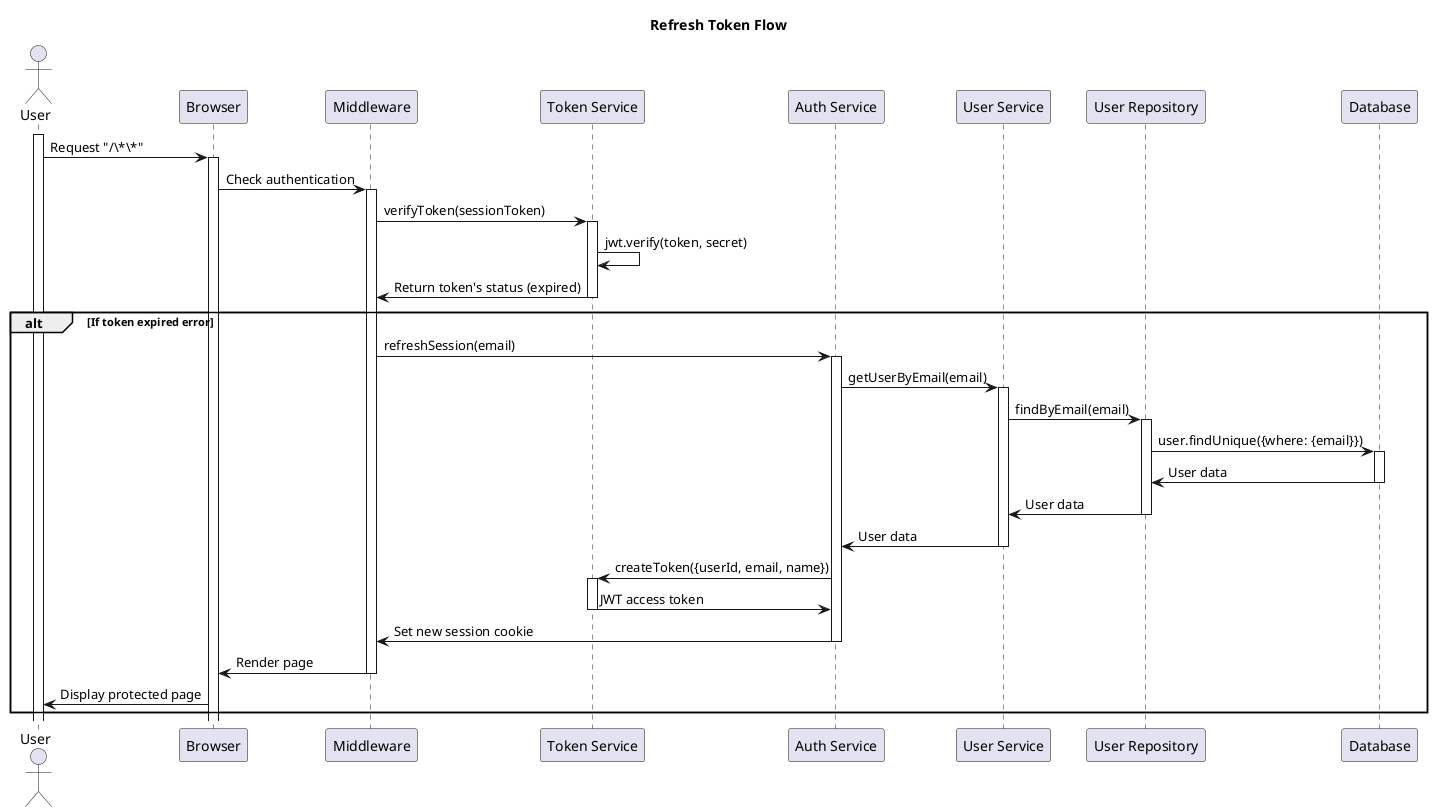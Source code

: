@startuml
title Refresh Token Flow

actor User
participant Browser
participant Middleware
participant "Token Service" as TokenService
participant "Auth Service" as AuthService
participant "User Service" as UserService
participant "User Repository" as UserRepo
participant Database

activate User
User -> Browser: Request "/\*\*"
activate Browser

Browser -> Middleware: Check authentication
activate Middleware
Middleware -> TokenService: verifyToken(sessionToken)
activate TokenService
TokenService -> TokenService: jwt.verify(token, secret)
TokenService -> Middleware: Return token's status (expired)
deactivate TokenService
alt If token expired error
    Middleware -> AuthService: refreshSession(email)
    activate AuthService
    AuthService -> UserService: getUserByEmail(email)

    activate UserService
    UserService -> UserRepo: findByEmail(email)
    activate UserRepo
    UserRepo -> Database: user.findUnique({where: {email}})
    activate Database
    Database -> UserRepo: User data
    deactivate Database
    UserRepo -> UserService: User data
    deactivate UserRepo
    UserService -> AuthService: User data
    deactivate UserService
    AuthService -> TokenService: createToken({userId, email, name})
    activate TokenService
    TokenService -> AuthService: JWT access token
    deactivate TokenService
    AuthService -> Middleware: Set new session cookie
    deactivate AuthService
    
    Middleware -> Browser: Render page
    deactivate Middleware
    Browser -> User: Display protected page
end alt


@enduml
